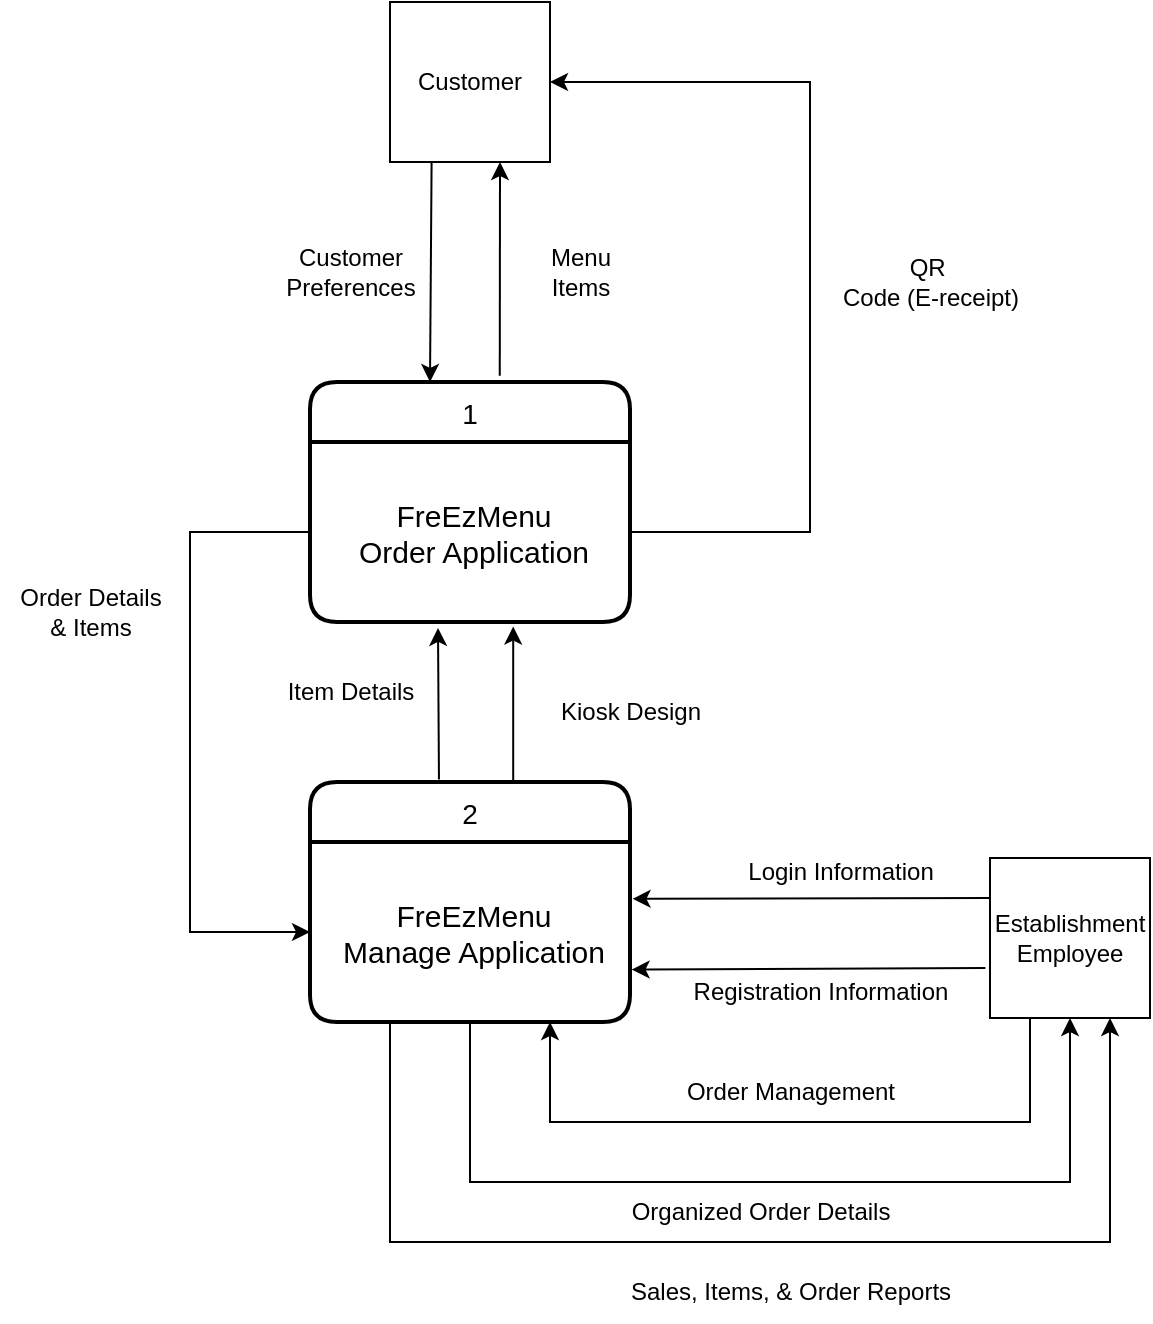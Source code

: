 <mxfile>
    <diagram id="mwzHj2hY8jrmvItp0jpS" name="Page-1">
        <mxGraphModel dx="459" dy="537" grid="1" gridSize="10" guides="1" tooltips="1" connect="1" arrows="1" fold="1" page="1" pageScale="1" pageWidth="850" pageHeight="1100" math="0" shadow="0">
            <root>
                <mxCell id="0"/>
                <mxCell id="1" parent="0"/>
                <mxCell id="4" value="Customer" style="whiteSpace=wrap;html=1;aspect=fixed;" parent="1" vertex="1">
                    <mxGeometry x="370" y="140" width="80" height="80" as="geometry"/>
                </mxCell>
                <mxCell id="48" style="edgeStyle=none;rounded=0;html=1;exitX=0;exitY=0.25;exitDx=0;exitDy=0;entryX=1.008;entryY=0.316;entryDx=0;entryDy=0;entryPerimeter=0;" parent="1" source="5" target="12" edge="1">
                    <mxGeometry relative="1" as="geometry"/>
                </mxCell>
                <mxCell id="5" value="Establishment&lt;br&gt;Employee" style="whiteSpace=wrap;html=1;aspect=fixed;" parent="1" vertex="1">
                    <mxGeometry x="670" y="568" width="80" height="80" as="geometry"/>
                </mxCell>
                <mxCell id="7" value="1" style="swimlane;childLayout=stackLayout;horizontal=1;startSize=30;horizontalStack=0;rounded=1;fontSize=14;fontStyle=0;strokeWidth=2;resizeParent=0;resizeLast=1;shadow=0;dashed=0;align=center;" parent="1" vertex="1">
                    <mxGeometry x="330" y="330" width="160" height="120" as="geometry"/>
                </mxCell>
                <mxCell id="8" value="FreEzMenu&#10;Order Application" style="align=center;strokeColor=none;fillColor=none;spacingLeft=4;fontSize=15;verticalAlign=middle;resizable=0;rotatable=0;part=1;" parent="7" vertex="1">
                    <mxGeometry y="30" width="160" height="90" as="geometry"/>
                </mxCell>
                <mxCell id="11" value="2" style="swimlane;childLayout=stackLayout;horizontal=1;startSize=30;horizontalStack=0;rounded=1;fontSize=14;fontStyle=0;strokeWidth=2;resizeParent=0;resizeLast=1;shadow=0;dashed=0;align=center;" parent="1" vertex="1">
                    <mxGeometry x="330" y="530" width="160" height="120" as="geometry"/>
                </mxCell>
                <mxCell id="12" value="FreEzMenu&#10;Manage Application" style="align=center;strokeColor=none;fillColor=none;spacingLeft=4;fontSize=15;verticalAlign=middle;resizable=0;rotatable=0;part=1;" parent="11" vertex="1">
                    <mxGeometry y="30" width="160" height="90" as="geometry"/>
                </mxCell>
                <mxCell id="18" value="" style="endArrow=classic;html=1;entryX=0.635;entryY=1.025;entryDx=0;entryDy=0;entryPerimeter=0;exitX=0.635;exitY=0;exitDx=0;exitDy=0;exitPerimeter=0;" parent="1" source="11" target="8" edge="1">
                    <mxGeometry width="50" height="50" relative="1" as="geometry">
                        <mxPoint x="410" y="530" as="sourcePoint"/>
                        <mxPoint x="460" y="480" as="targetPoint"/>
                    </mxGeometry>
                </mxCell>
                <mxCell id="19" value="" style="endArrow=classic;html=1;exitX=0;exitY=0.5;exitDx=0;exitDy=0;entryX=0;entryY=0.5;entryDx=0;entryDy=0;rounded=0;" parent="1" source="8" target="12" edge="1">
                    <mxGeometry width="50" height="50" relative="1" as="geometry">
                        <mxPoint x="390" y="520" as="sourcePoint"/>
                        <mxPoint x="270" y="570" as="targetPoint"/>
                        <Array as="points">
                            <mxPoint x="270" y="405"/>
                            <mxPoint x="270" y="605"/>
                        </Array>
                    </mxGeometry>
                </mxCell>
                <mxCell id="20" value="" style="endArrow=none;html=1;exitX=0.75;exitY=1;exitDx=0;exitDy=0;entryX=0.25;entryY=1;entryDx=0;entryDy=0;rounded=0;startArrow=classic;startFill=1;endFill=0;" parent="1" source="12" target="5" edge="1">
                    <mxGeometry width="50" height="50" relative="1" as="geometry">
                        <mxPoint x="520" y="630" as="sourcePoint"/>
                        <mxPoint x="570" y="580" as="targetPoint"/>
                        <Array as="points">
                            <mxPoint x="450" y="700"/>
                            <mxPoint x="690" y="700"/>
                        </Array>
                    </mxGeometry>
                </mxCell>
                <mxCell id="21" value="" style="endArrow=classic;html=1;exitX=-0.029;exitY=0.688;exitDx=0;exitDy=0;exitPerimeter=0;entryX=1.005;entryY=0.709;entryDx=0;entryDy=0;entryPerimeter=0;" parent="1" source="5" target="12" edge="1">
                    <mxGeometry width="50" height="50" relative="1" as="geometry">
                        <mxPoint x="530" y="610.0" as="sourcePoint"/>
                        <mxPoint x="610" y="610.2" as="targetPoint"/>
                    </mxGeometry>
                </mxCell>
                <mxCell id="30" value="Customer&lt;br&gt;Preferences" style="text;html=1;align=center;verticalAlign=middle;resizable=0;points=[];autosize=1;strokeColor=none;fillColor=none;" parent="1" vertex="1">
                    <mxGeometry x="305" y="255" width="90" height="40" as="geometry"/>
                </mxCell>
                <mxCell id="31" value="Menu&lt;br&gt;Items" style="text;html=1;align=center;verticalAlign=middle;resizable=0;points=[];autosize=1;strokeColor=none;fillColor=none;" parent="1" vertex="1">
                    <mxGeometry x="440" y="255" width="50" height="40" as="geometry"/>
                </mxCell>
                <mxCell id="32" value="Order Details&lt;br&gt;&amp;amp; Items" style="text;html=1;align=center;verticalAlign=middle;resizable=0;points=[];autosize=1;strokeColor=none;fillColor=none;" parent="1" vertex="1">
                    <mxGeometry x="175" y="425" width="90" height="40" as="geometry"/>
                </mxCell>
                <mxCell id="33" value="Kiosk Design" style="text;html=1;align=center;verticalAlign=middle;resizable=0;points=[];autosize=1;strokeColor=none;fillColor=none;" parent="1" vertex="1">
                    <mxGeometry x="445" y="480" width="90" height="30" as="geometry"/>
                </mxCell>
                <mxCell id="36" value="Organized Order Details" style="text;html=1;align=center;verticalAlign=middle;resizable=0;points=[];autosize=1;strokeColor=none;fillColor=none;" parent="1" vertex="1">
                    <mxGeometry x="480" y="730" width="150" height="30" as="geometry"/>
                </mxCell>
                <mxCell id="37" value="Order Management" style="text;html=1;align=center;verticalAlign=middle;resizable=0;points=[];autosize=1;strokeColor=none;fillColor=none;" parent="1" vertex="1">
                    <mxGeometry x="505" y="670" width="130" height="30" as="geometry"/>
                </mxCell>
                <mxCell id="38" value="" style="endArrow=classic;html=1;entryX=0.375;entryY=0;entryDx=0;entryDy=0;entryPerimeter=0;exitX=0.383;exitY=0.993;exitDx=0;exitDy=0;exitPerimeter=0;" parent="1" target="7" edge="1">
                    <mxGeometry width="50" height="50" relative="1" as="geometry">
                        <mxPoint x="390.8" y="220.0" as="sourcePoint"/>
                        <mxPoint x="390" y="300.39" as="targetPoint"/>
                    </mxGeometry>
                </mxCell>
                <mxCell id="39" value="" style="endArrow=classic;html=1;entryX=0.635;entryY=1.025;entryDx=0;entryDy=0;entryPerimeter=0;exitX=0.593;exitY=-0.026;exitDx=0;exitDy=0;exitPerimeter=0;" parent="1" source="7" edge="1">
                    <mxGeometry width="50" height="50" relative="1" as="geometry">
                        <mxPoint x="425.0" y="297.75" as="sourcePoint"/>
                        <mxPoint x="425.0" y="220" as="targetPoint"/>
                    </mxGeometry>
                </mxCell>
                <mxCell id="40" style="edgeStyle=none;html=1;exitX=0.5;exitY=1;exitDx=0;exitDy=0;rounded=0;entryX=0.5;entryY=1;entryDx=0;entryDy=0;" parent="1" source="12" target="5" edge="1">
                    <mxGeometry relative="1" as="geometry">
                        <mxPoint x="670" y="740" as="targetPoint"/>
                        <Array as="points">
                            <mxPoint x="410" y="730"/>
                            <mxPoint x="710" y="730"/>
                        </Array>
                    </mxGeometry>
                </mxCell>
                <mxCell id="42" style="edgeStyle=none;rounded=0;html=1;entryX=0.75;entryY=1;entryDx=0;entryDy=0;exitX=0.25;exitY=1;exitDx=0;exitDy=0;" parent="1" source="12" target="5" edge="1">
                    <mxGeometry relative="1" as="geometry">
                        <mxPoint x="720" y="720" as="targetPoint"/>
                        <Array as="points">
                            <mxPoint x="370" y="760"/>
                            <mxPoint x="730" y="760"/>
                        </Array>
                    </mxGeometry>
                </mxCell>
                <mxCell id="43" value="Sales, Items, &amp;amp; Order Reports" style="text;html=1;align=center;verticalAlign=middle;resizable=0;points=[];autosize=1;strokeColor=none;fillColor=none;" parent="1" vertex="1">
                    <mxGeometry x="480" y="770" width="180" height="30" as="geometry"/>
                </mxCell>
                <mxCell id="44" value="" style="endArrow=classic;html=1;entryX=0.4;entryY=1.033;entryDx=0;entryDy=0;entryPerimeter=0;exitX=0.403;exitY=-0.01;exitDx=0;exitDy=0;exitPerimeter=0;" parent="1" source="11" target="8" edge="1">
                    <mxGeometry width="50" height="50" relative="1" as="geometry">
                        <mxPoint x="441.6" y="540" as="sourcePoint"/>
                        <mxPoint x="441.6" y="462.25" as="targetPoint"/>
                    </mxGeometry>
                </mxCell>
                <mxCell id="45" value="Item Details" style="text;html=1;align=center;verticalAlign=middle;resizable=0;points=[];autosize=1;strokeColor=none;fillColor=none;" parent="1" vertex="1">
                    <mxGeometry x="305" y="470" width="90" height="30" as="geometry"/>
                </mxCell>
                <mxCell id="46" style="edgeStyle=none;rounded=0;html=1;exitX=1;exitY=0.5;exitDx=0;exitDy=0;entryX=1;entryY=0.5;entryDx=0;entryDy=0;" parent="1" source="8" target="4" edge="1">
                    <mxGeometry relative="1" as="geometry">
                        <mxPoint x="650" y="260" as="targetPoint"/>
                        <Array as="points">
                            <mxPoint x="580" y="405"/>
                            <mxPoint x="580" y="180"/>
                        </Array>
                    </mxGeometry>
                </mxCell>
                <mxCell id="47" value="QR&amp;nbsp;&lt;br&gt;Code (E-receipt)" style="text;html=1;align=center;verticalAlign=middle;resizable=0;points=[];autosize=1;strokeColor=none;fillColor=none;" parent="1" vertex="1">
                    <mxGeometry x="585" y="260" width="110" height="40" as="geometry"/>
                </mxCell>
                <mxCell id="49" value="Login Information" style="text;html=1;align=center;verticalAlign=middle;resizable=0;points=[];autosize=1;strokeColor=none;fillColor=none;" parent="1" vertex="1">
                    <mxGeometry x="535" y="560" width="120" height="30" as="geometry"/>
                </mxCell>
                <mxCell id="50" value="Registration Information" style="text;html=1;align=center;verticalAlign=middle;resizable=0;points=[];autosize=1;strokeColor=none;fillColor=none;" parent="1" vertex="1">
                    <mxGeometry x="510" y="620" width="150" height="30" as="geometry"/>
                </mxCell>
            </root>
        </mxGraphModel>
    </diagram>
</mxfile>